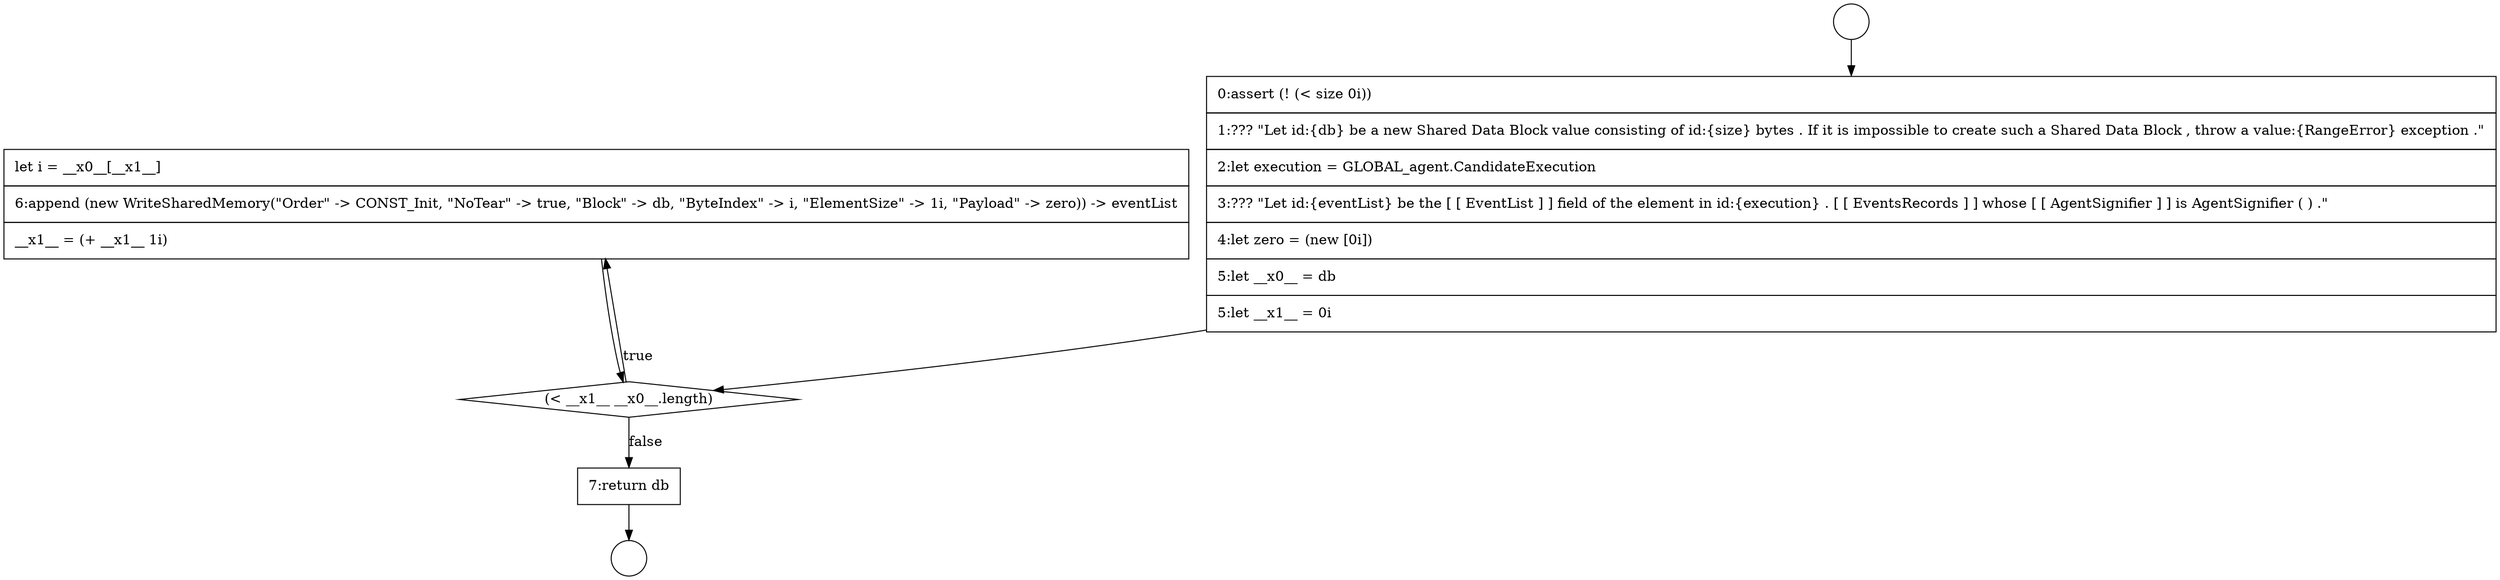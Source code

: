 digraph {
  node492 [shape=none, margin=0, label=<<font color="black">
    <table border="0" cellborder="1" cellspacing="0" cellpadding="10">
      <tr><td align="left">let i = __x0__[__x1__]</td></tr>
      <tr><td align="left">6:append (new WriteSharedMemory(&quot;Order&quot; -&gt; CONST_Init, &quot;NoTear&quot; -&gt; true, &quot;Block&quot; -&gt; db, &quot;ByteIndex&quot; -&gt; i, &quot;ElementSize&quot; -&gt; 1i, &quot;Payload&quot; -&gt; zero)) -&gt; eventList</td></tr>
      <tr><td align="left">__x1__ = (+ __x1__ 1i)</td></tr>
    </table>
  </font>> color="black" fillcolor="white" style=filled]
  node493 [shape=none, margin=0, label=<<font color="black">
    <table border="0" cellborder="1" cellspacing="0" cellpadding="10">
      <tr><td align="left">7:return db</td></tr>
    </table>
  </font>> color="black" fillcolor="white" style=filled]
  node490 [shape=none, margin=0, label=<<font color="black">
    <table border="0" cellborder="1" cellspacing="0" cellpadding="10">
      <tr><td align="left">0:assert (! (&lt; size 0i))</td></tr>
      <tr><td align="left">1:??? &quot;Let id:{db} be a new Shared Data Block value consisting of id:{size} bytes . If it is impossible to create such a Shared Data Block , throw a value:{RangeError} exception .&quot;</td></tr>
      <tr><td align="left">2:let execution = GLOBAL_agent.CandidateExecution</td></tr>
      <tr><td align="left">3:??? &quot;Let id:{eventList} be the [ [ EventList ] ] field of the element in id:{execution} . [ [ EventsRecords ] ] whose [ [ AgentSignifier ] ] is AgentSignifier ( ) .&quot;</td></tr>
      <tr><td align="left">4:let zero = (new [0i])</td></tr>
      <tr><td align="left">5:let __x0__ = db</td></tr>
      <tr><td align="left">5:let __x1__ = 0i</td></tr>
    </table>
  </font>> color="black" fillcolor="white" style=filled]
  node491 [shape=diamond, label=<<font color="black">(&lt; __x1__ __x0__.length)</font>> color="black" fillcolor="white" style=filled]
  node488 [shape=circle label=" " color="black" fillcolor="white" style=filled]
  node489 [shape=circle label=" " color="black" fillcolor="white" style=filled]
  node488 -> node490 [ color="black"]
  node491 -> node492 [label=<<font color="black">true</font>> color="black"]
  node491 -> node493 [label=<<font color="black">false</font>> color="black"]
  node493 -> node489 [ color="black"]
  node492 -> node491 [ color="black"]
  node490 -> node491 [ color="black"]
}
